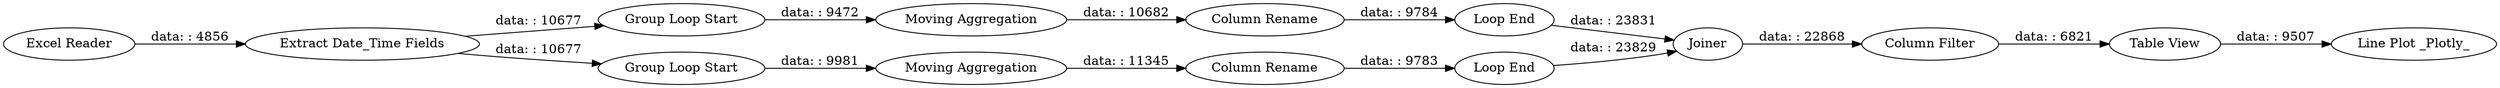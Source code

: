 digraph {
	"-2220912706574321096_12" [label="Line Plot _Plotly_"]
	"-2220912706574321096_19" [label="Loop End"]
	"-2220912706574321096_1" [label="Excel Reader"]
	"-2220912706574321096_14" [label="Group Loop Start"]
	"-2220912706574321096_20" [label="Moving Aggregation"]
	"-2220912706574321096_2" [label="Extract Date_Time Fields"]
	"-2220912706574321096_16" [label="Loop End"]
	"-2220912706574321096_9" [label="Column Filter"]
	"-2220912706574321096_10" [label="Table View"]
	"-2220912706574321096_18" [label="Moving Aggregation"]
	"-2220912706574321096_13" [label="Group Loop Start"]
	"-2220912706574321096_7" [label="Column Rename"]
	"-2220912706574321096_21" [label=Joiner]
	"-2220912706574321096_6" [label="Column Rename"]
	"-2220912706574321096_10" -> "-2220912706574321096_12" [label="data: : 9507"]
	"-2220912706574321096_9" -> "-2220912706574321096_10" [label="data: : 6821"]
	"-2220912706574321096_14" -> "-2220912706574321096_20" [label="data: : 9472"]
	"-2220912706574321096_13" -> "-2220912706574321096_18" [label="data: : 9981"]
	"-2220912706574321096_2" -> "-2220912706574321096_13" [label="data: : 10677"]
	"-2220912706574321096_2" -> "-2220912706574321096_14" [label="data: : 10677"]
	"-2220912706574321096_21" -> "-2220912706574321096_9" [label="data: : 22868"]
	"-2220912706574321096_6" -> "-2220912706574321096_16" [label="data: : 9783"]
	"-2220912706574321096_1" -> "-2220912706574321096_2" [label="data: : 4856"]
	"-2220912706574321096_18" -> "-2220912706574321096_6" [label="data: : 11345"]
	"-2220912706574321096_19" -> "-2220912706574321096_21" [label="data: : 23831"]
	"-2220912706574321096_16" -> "-2220912706574321096_21" [label="data: : 23829"]
	"-2220912706574321096_20" -> "-2220912706574321096_7" [label="data: : 10682"]
	"-2220912706574321096_7" -> "-2220912706574321096_19" [label="data: : 9784"]
	rankdir=LR
}
